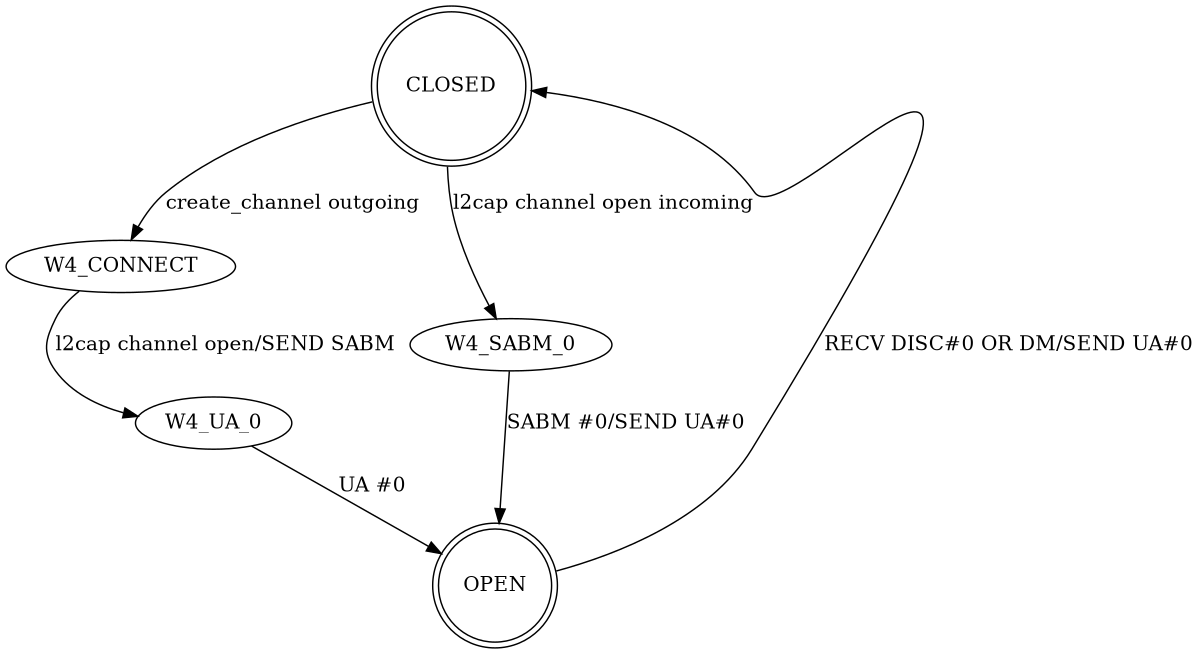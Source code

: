 digraph rfcomm_multiplexer {
	// rankdir=LR;
	size="8,5"
    // orientation=landscape;
    // rotate = 90;

    CLOSED  [shape=doublecircle];
	OPEN  [shape=doublecircle];
	
	CLOSED->W4_CONNECT [label = "create_channel outgoing"];
    W4_CONNECT->W4_UA_0 [label = "l2cap channel open/SEND SABM"];
    W4_UA_0->OPEN [label = "UA #0"];
    
    CLOSED -> W4_SABM_0 [label = "l2cap channel open incoming"];
    W4_SABM_0->OPEN [label = "SABM #0/SEND UA#0"];

    OPEN->CLOSED [label = "RECV DISC#0 OR DM/SEND UA#0"];
    
}
